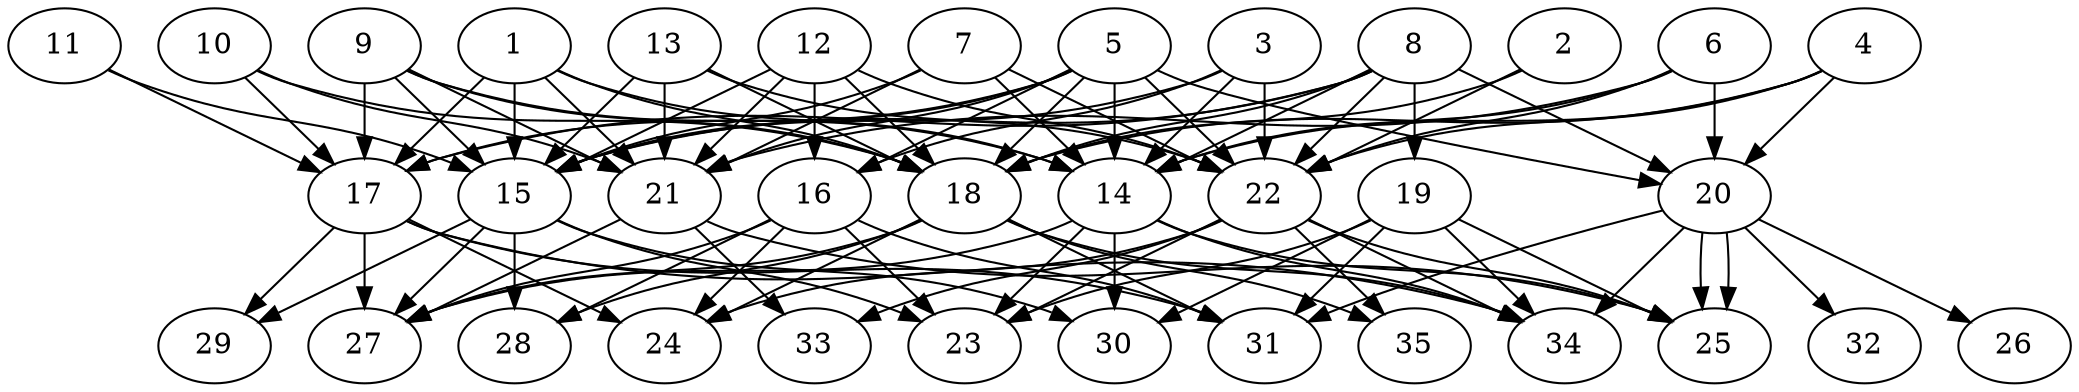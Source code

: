 // DAG automatically generated by daggen at Thu Oct  3 14:05:36 2019
// ./daggen --dot -n 35 --ccr 0.3 --fat 0.7 --regular 0.7 --density 0.7 --mindata 5242880 --maxdata 52428800 
digraph G {
  1 [size="58702507", alpha="0.10", expect_size="17610752"] 
  1 -> 14 [size ="17610752"]
  1 -> 15 [size ="17610752"]
  1 -> 17 [size ="17610752"]
  1 -> 18 [size ="17610752"]
  1 -> 21 [size ="17610752"]
  2 [size="167789227", alpha="0.07", expect_size="50336768"] 
  2 -> 18 [size ="50336768"]
  2 -> 22 [size ="50336768"]
  3 [size="76482560", alpha="0.03", expect_size="22944768"] 
  3 -> 14 [size ="22944768"]
  3 -> 15 [size ="22944768"]
  3 -> 16 [size ="22944768"]
  3 -> 22 [size ="22944768"]
  4 [size="17674240", alpha="0.01", expect_size="5302272"] 
  4 -> 14 [size ="5302272"]
  4 -> 18 [size ="5302272"]
  4 -> 20 [size ="5302272"]
  4 -> 22 [size ="5302272"]
  5 [size="160972800", alpha="0.19", expect_size="48291840"] 
  5 -> 14 [size ="48291840"]
  5 -> 15 [size ="48291840"]
  5 -> 16 [size ="48291840"]
  5 -> 17 [size ="48291840"]
  5 -> 18 [size ="48291840"]
  5 -> 20 [size ="48291840"]
  5 -> 21 [size ="48291840"]
  5 -> 22 [size ="48291840"]
  6 [size="87521280", alpha="0.11", expect_size="26256384"] 
  6 -> 14 [size ="26256384"]
  6 -> 20 [size ="26256384"]
  6 -> 21 [size ="26256384"]
  6 -> 22 [size ="26256384"]
  7 [size="113158827", alpha="0.13", expect_size="33947648"] 
  7 -> 14 [size ="33947648"]
  7 -> 15 [size ="33947648"]
  7 -> 21 [size ="33947648"]
  7 -> 22 [size ="33947648"]
  8 [size="167089493", alpha="0.03", expect_size="50126848"] 
  8 -> 14 [size ="50126848"]
  8 -> 15 [size ="50126848"]
  8 -> 17 [size ="50126848"]
  8 -> 18 [size ="50126848"]
  8 -> 19 [size ="50126848"]
  8 -> 20 [size ="50126848"]
  8 -> 22 [size ="50126848"]
  9 [size="21186560", alpha="0.16", expect_size="6355968"] 
  9 -> 14 [size ="6355968"]
  9 -> 15 [size ="6355968"]
  9 -> 17 [size ="6355968"]
  9 -> 18 [size ="6355968"]
  9 -> 21 [size ="6355968"]
  10 [size="97006933", alpha="0.20", expect_size="29102080"] 
  10 -> 17 [size ="29102080"]
  10 -> 18 [size ="29102080"]
  10 -> 21 [size ="29102080"]
  11 [size="75397120", alpha="0.14", expect_size="22619136"] 
  11 -> 15 [size ="22619136"]
  11 -> 17 [size ="22619136"]
  12 [size="157313707", alpha="0.08", expect_size="47194112"] 
  12 -> 15 [size ="47194112"]
  12 -> 16 [size ="47194112"]
  12 -> 18 [size ="47194112"]
  12 -> 21 [size ="47194112"]
  12 -> 22 [size ="47194112"]
  13 [size="56719360", alpha="0.17", expect_size="17015808"] 
  13 -> 15 [size ="17015808"]
  13 -> 18 [size ="17015808"]
  13 -> 21 [size ="17015808"]
  13 -> 22 [size ="17015808"]
  14 [size="82647040", alpha="0.15", expect_size="24794112"] 
  14 -> 23 [size ="24794112"]
  14 -> 25 [size ="24794112"]
  14 -> 27 [size ="24794112"]
  14 -> 30 [size ="24794112"]
  14 -> 34 [size ="24794112"]
  15 [size="86862507", alpha="0.06", expect_size="26058752"] 
  15 -> 23 [size ="26058752"]
  15 -> 27 [size ="26058752"]
  15 -> 28 [size ="26058752"]
  15 -> 29 [size ="26058752"]
  15 -> 30 [size ="26058752"]
  16 [size="82227200", alpha="0.02", expect_size="24668160"] 
  16 -> 23 [size ="24668160"]
  16 -> 24 [size ="24668160"]
  16 -> 27 [size ="24668160"]
  16 -> 28 [size ="24668160"]
  16 -> 31 [size ="24668160"]
  17 [size="169867947", alpha="0.05", expect_size="50960384"] 
  17 -> 24 [size ="50960384"]
  17 -> 27 [size ="50960384"]
  17 -> 29 [size ="50960384"]
  17 -> 31 [size ="50960384"]
  17 -> 34 [size ="50960384"]
  18 [size="113309013", alpha="0.01", expect_size="33992704"] 
  18 -> 24 [size ="33992704"]
  18 -> 27 [size ="33992704"]
  18 -> 28 [size ="33992704"]
  18 -> 31 [size ="33992704"]
  18 -> 34 [size ="33992704"]
  18 -> 35 [size ="33992704"]
  19 [size="138243413", alpha="0.16", expect_size="41473024"] 
  19 -> 23 [size ="41473024"]
  19 -> 25 [size ="41473024"]
  19 -> 30 [size ="41473024"]
  19 -> 31 [size ="41473024"]
  19 -> 34 [size ="41473024"]
  20 [size="107646293", alpha="0.04", expect_size="32293888"] 
  20 -> 25 [size ="32293888"]
  20 -> 25 [size ="32293888"]
  20 -> 26 [size ="32293888"]
  20 -> 31 [size ="32293888"]
  20 -> 32 [size ="32293888"]
  20 -> 34 [size ="32293888"]
  21 [size="106458453", alpha="0.17", expect_size="31937536"] 
  21 -> 25 [size ="31937536"]
  21 -> 27 [size ="31937536"]
  21 -> 33 [size ="31937536"]
  22 [size="56695467", alpha="0.09", expect_size="17008640"] 
  22 -> 23 [size ="17008640"]
  22 -> 24 [size ="17008640"]
  22 -> 25 [size ="17008640"]
  22 -> 33 [size ="17008640"]
  22 -> 34 [size ="17008640"]
  22 -> 35 [size ="17008640"]
  23 [size="118128640", alpha="0.09", expect_size="35438592"] 
  24 [size="90989227", alpha="0.09", expect_size="27296768"] 
  25 [size="55534933", alpha="0.08", expect_size="16660480"] 
  26 [size="106280960", alpha="0.15", expect_size="31884288"] 
  27 [size="119299413", alpha="0.14", expect_size="35789824"] 
  28 [size="160279893", alpha="0.12", expect_size="48083968"] 
  29 [size="171001173", alpha="0.11", expect_size="51300352"] 
  30 [size="136372907", alpha="0.00", expect_size="40911872"] 
  31 [size="165362347", alpha="0.16", expect_size="49608704"] 
  32 [size="141909333", alpha="0.10", expect_size="42572800"] 
  33 [size="59043840", alpha="0.09", expect_size="17713152"] 
  34 [size="133058560", alpha="0.17", expect_size="39917568"] 
  35 [size="49582080", alpha="0.13", expect_size="14874624"] 
}
